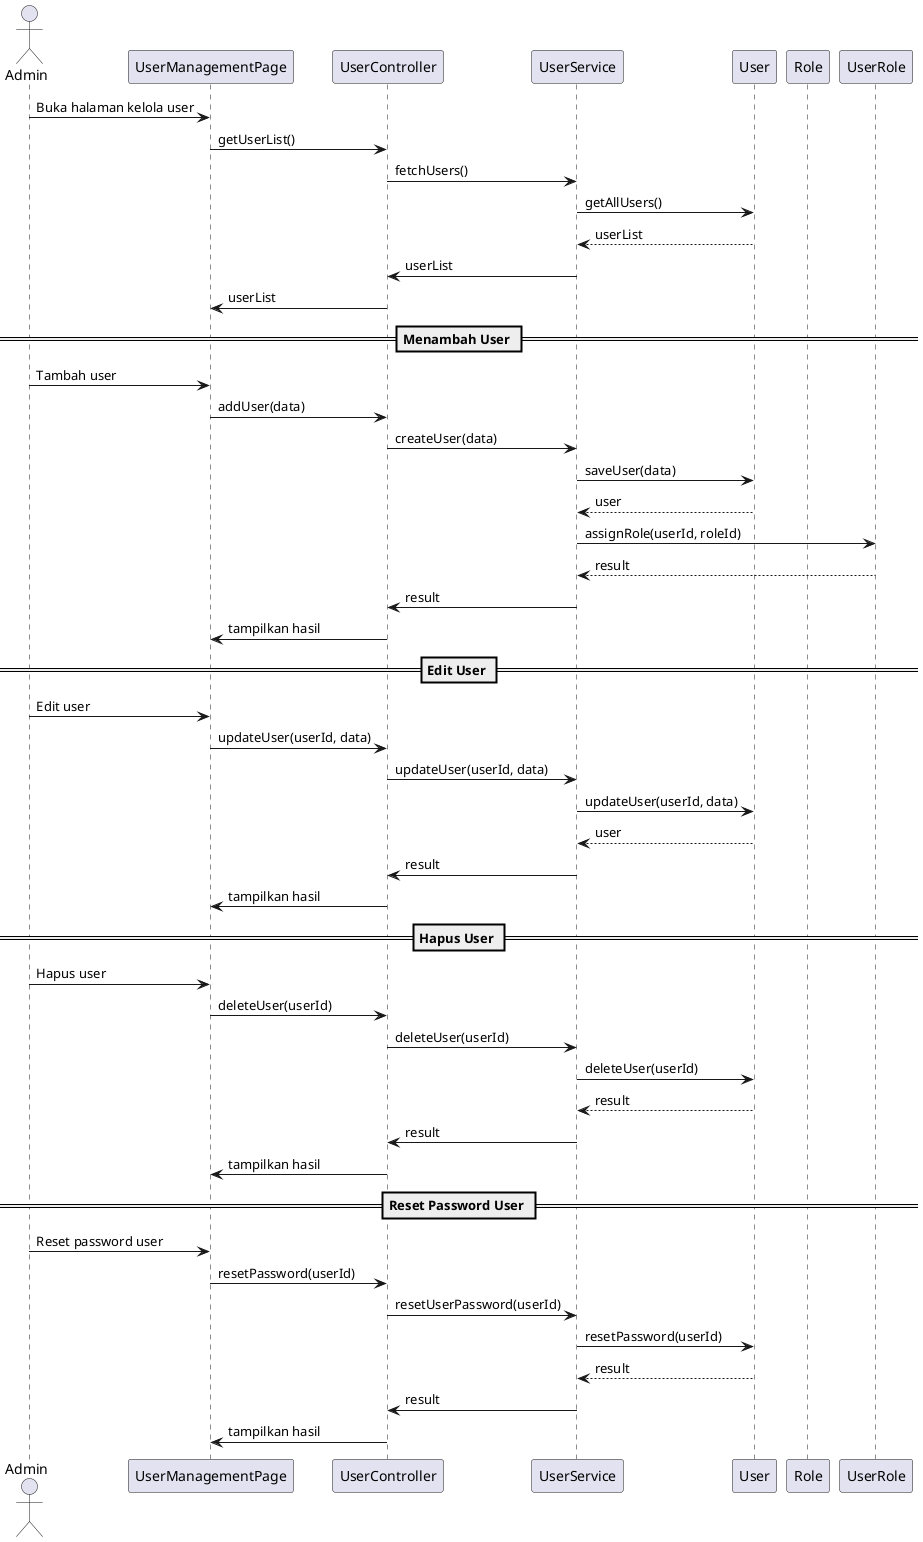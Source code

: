 @startuml
actor Admin
participant "UserManagementPage" as UI
participant "UserController" as Controller
participant "UserService" as Service
participant "User" as UserEntity
participant "Role" as RoleEntity
participant "UserRole" as UserRoleEntity

Admin -> UI : Buka halaman kelola user
UI -> Controller : getUserList()
Controller -> Service : fetchUsers()
Service -> UserEntity : getAllUsers()
UserEntity --> Service : userList
Service -> Controller : userList
Controller -> UI : userList

== Menambah User ==
Admin -> UI : Tambah user
UI -> Controller : addUser(data)
Controller -> Service : createUser(data)
Service -> UserEntity : saveUser(data)
UserEntity --> Service : user
Service -> UserRoleEntity : assignRole(userId, roleId)
UserRoleEntity --> Service : result
Service -> Controller : result
Controller -> UI : tampilkan hasil

== Edit User ==
Admin -> UI : Edit user
UI -> Controller : updateUser(userId, data)
Controller -> Service : updateUser(userId, data)
Service -> UserEntity : updateUser(userId, data)
UserEntity --> Service : user
Service -> Controller : result
Controller -> UI : tampilkan hasil

== Hapus User ==
Admin -> UI : Hapus user
UI -> Controller : deleteUser(userId)
Controller -> Service : deleteUser(userId)
Service -> UserEntity : deleteUser(userId)
UserEntity --> Service : result
Service -> Controller : result
Controller -> UI : tampilkan hasil

== Reset Password User ==
Admin -> UI : Reset password user
UI -> Controller : resetPassword(userId)
Controller -> Service : resetUserPassword(userId)
Service -> UserEntity : resetPassword(userId)
UserEntity --> Service : result
Service -> Controller : result
Controller -> UI : tampilkan hasil
@enduml
